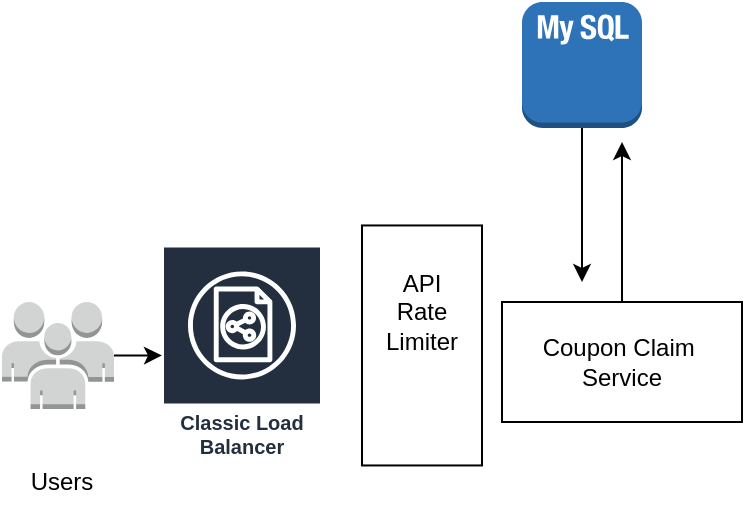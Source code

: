 <mxfile version="15.8.0" type="github">
  <diagram id="Wya_-4il-YPhuTow91EJ" name="Page-1">
    <mxGraphModel dx="1038" dy="579" grid="1" gridSize="10" guides="1" tooltips="1" connect="1" arrows="1" fold="1" page="1" pageScale="1" pageWidth="850" pageHeight="1100" math="0" shadow="0">
      <root>
        <mxCell id="0" />
        <mxCell id="1" parent="0" />
        <mxCell id="NemUtUIAVzsq0a_iz3tJ-7" value="" style="edgeStyle=orthogonalEdgeStyle;rounded=0;orthogonalLoop=1;jettySize=auto;html=1;" edge="1" parent="1" source="NemUtUIAVzsq0a_iz3tJ-1" target="NemUtUIAVzsq0a_iz3tJ-5">
          <mxGeometry relative="1" as="geometry" />
        </mxCell>
        <mxCell id="NemUtUIAVzsq0a_iz3tJ-1" value="" style="outlineConnect=0;dashed=0;verticalLabelPosition=bottom;verticalAlign=top;align=center;html=1;shape=mxgraph.aws3.users;fillColor=#D2D3D3;gradientColor=none;" vertex="1" parent="1">
          <mxGeometry x="20" y="200" width="56" height="53.45" as="geometry" />
        </mxCell>
        <mxCell id="NemUtUIAVzsq0a_iz3tJ-4" value="Users" style="text;html=1;strokeColor=none;fillColor=none;align=center;verticalAlign=middle;whiteSpace=wrap;rounded=0;" vertex="1" parent="1">
          <mxGeometry x="30" y="280.45" width="40" height="20" as="geometry" />
        </mxCell>
        <mxCell id="NemUtUIAVzsq0a_iz3tJ-5" value="Classic Load Balancer" style="sketch=0;outlineConnect=0;fontColor=#232F3E;gradientColor=none;strokeColor=#ffffff;fillColor=#232F3E;dashed=0;verticalLabelPosition=middle;verticalAlign=bottom;align=center;html=1;whiteSpace=wrap;fontSize=10;fontStyle=1;spacing=3;shape=mxgraph.aws4.productIcon;prIcon=mxgraph.aws4.classic_load_balancer;" vertex="1" parent="1">
          <mxGeometry x="100" y="171.73" width="80" height="110" as="geometry" />
        </mxCell>
        <mxCell id="NemUtUIAVzsq0a_iz3tJ-8" value="" style="rounded=0;whiteSpace=wrap;html=1;direction=south;" vertex="1" parent="1">
          <mxGeometry x="200" y="161.73" width="60" height="120" as="geometry" />
        </mxCell>
        <mxCell id="NemUtUIAVzsq0a_iz3tJ-9" value="API&lt;br&gt;Rate&lt;br&gt;Limiter" style="text;html=1;strokeColor=none;fillColor=none;align=center;verticalAlign=middle;whiteSpace=wrap;rounded=0;" vertex="1" parent="1">
          <mxGeometry x="200" y="190" width="60" height="30" as="geometry" />
        </mxCell>
        <mxCell id="NemUtUIAVzsq0a_iz3tJ-15" style="edgeStyle=orthogonalEdgeStyle;rounded=0;orthogonalLoop=1;jettySize=auto;html=1;" edge="1" parent="1" source="NemUtUIAVzsq0a_iz3tJ-10">
          <mxGeometry relative="1" as="geometry">
            <mxPoint x="330" y="120" as="targetPoint" />
          </mxGeometry>
        </mxCell>
        <mxCell id="NemUtUIAVzsq0a_iz3tJ-10" value="Coupon Claim&amp;nbsp;&lt;br&gt;Service" style="rounded=0;whiteSpace=wrap;html=1;" vertex="1" parent="1">
          <mxGeometry x="270" y="200" width="120" height="60" as="geometry" />
        </mxCell>
        <mxCell id="NemUtUIAVzsq0a_iz3tJ-14" style="edgeStyle=orthogonalEdgeStyle;rounded=0;orthogonalLoop=1;jettySize=auto;html=1;" edge="1" parent="1" source="NemUtUIAVzsq0a_iz3tJ-11">
          <mxGeometry relative="1" as="geometry">
            <mxPoint x="310" y="190" as="targetPoint" />
          </mxGeometry>
        </mxCell>
        <mxCell id="NemUtUIAVzsq0a_iz3tJ-11" value="" style="outlineConnect=0;dashed=0;verticalLabelPosition=bottom;verticalAlign=top;align=center;html=1;shape=mxgraph.aws3.mysql_db_instance_2;fillColor=#2E73B8;gradientColor=none;" vertex="1" parent="1">
          <mxGeometry x="280" y="50" width="60" height="63" as="geometry" />
        </mxCell>
      </root>
    </mxGraphModel>
  </diagram>
</mxfile>
